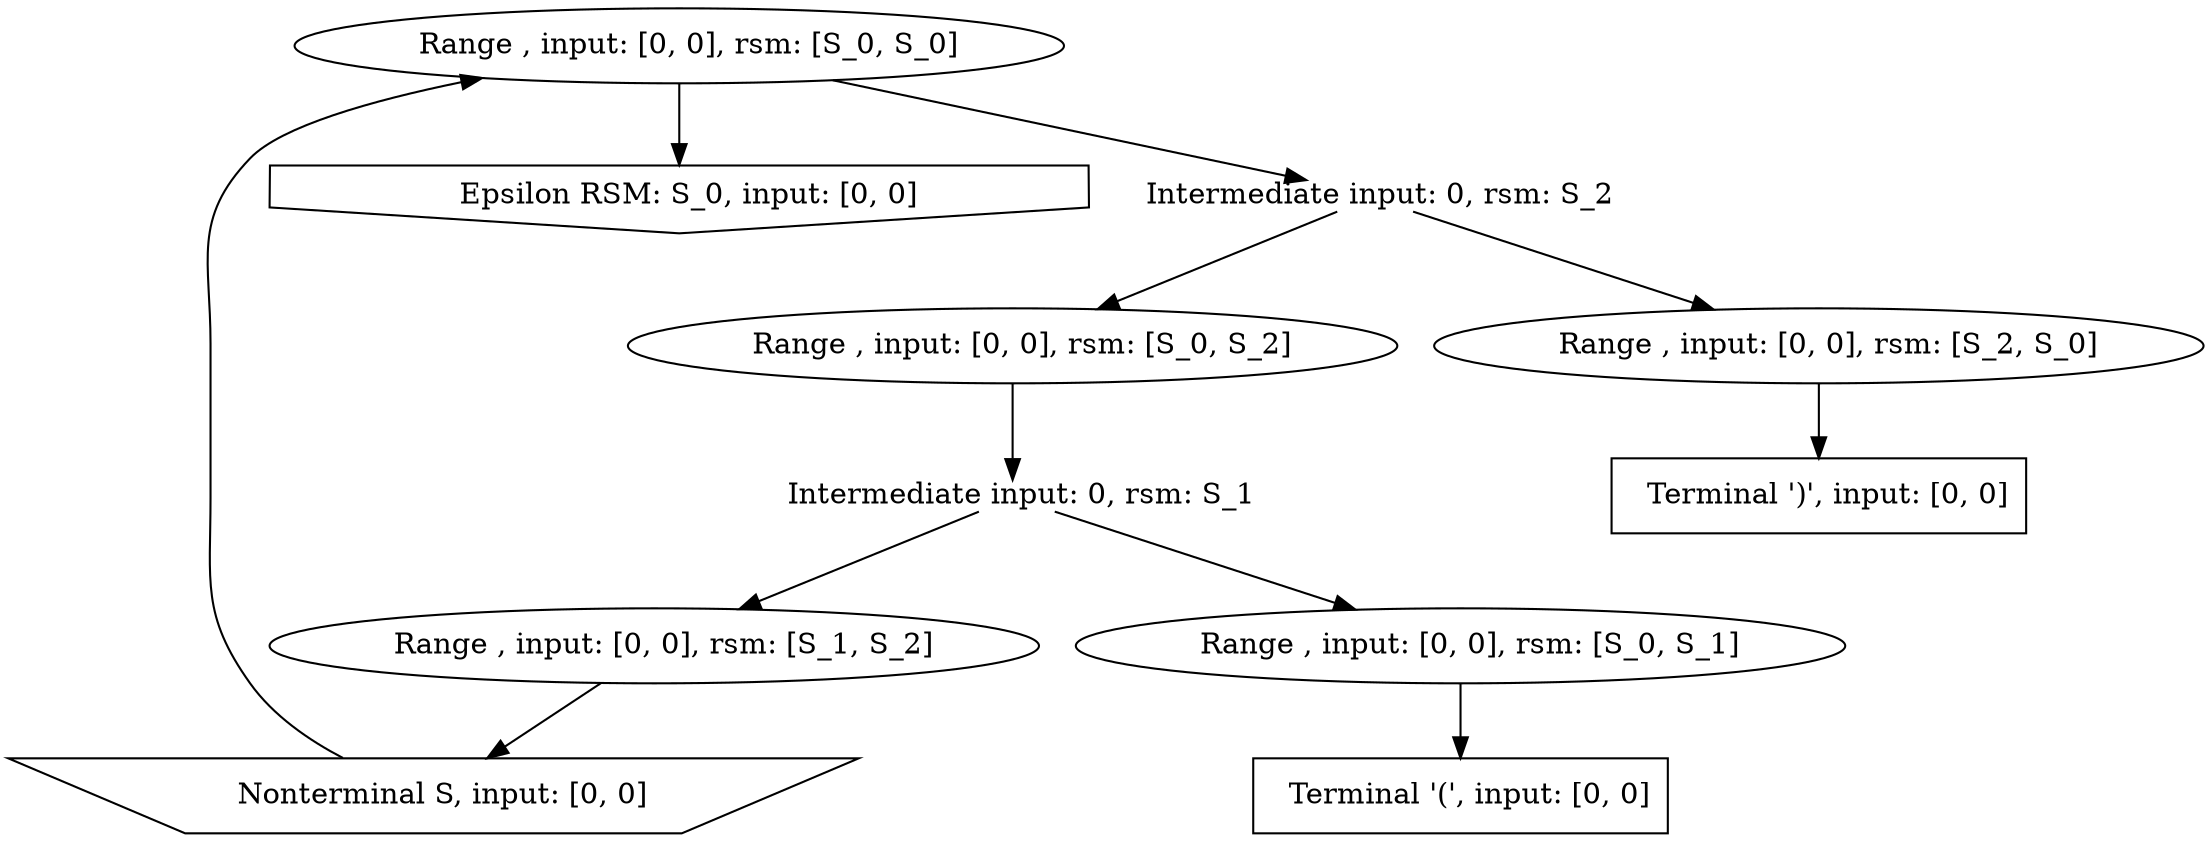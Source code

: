 digraph g {
labelloc="t"
label=""
0 [label = "  Epsilon RSM: S_0, input: [0, 0]", shape = invhouse]
1 [label = "  Intermediate input: 0, rsm: S_1", shape = plain]
2 [label = "  Intermediate input: 0, rsm: S_2", shape = plain]
3 [label = "  Nonterminal S, input: [0, 0]", shape = invtrapezium]
4 [label = "  Range , input: [0, 0], rsm: [S_0, S_0]", shape = ellipse]
5 [label = "  Range , input: [0, 0], rsm: [S_0, S_1]", shape = ellipse]
6 [label = "  Range , input: [0, 0], rsm: [S_0, S_2]", shape = ellipse]
7 [label = "  Range , input: [0, 0], rsm: [S_1, S_2]", shape = ellipse]
8 [label = "  Range , input: [0, 0], rsm: [S_2, S_0]", shape = ellipse]
9 [label = "  Terminal '(', input: [0, 0]", shape = rectangle]
10 [label = "  Terminal ')', input: [0, 0]", shape = rectangle]
1->5
1->7
2->6
2->8
3->4
4->0
4->2
5->9
6->1
7->3
8->10
}
